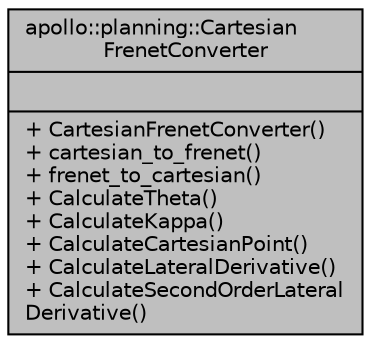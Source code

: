 digraph "apollo::planning::CartesianFrenetConverter"
{
  edge [fontname="Helvetica",fontsize="10",labelfontname="Helvetica",labelfontsize="10"];
  node [fontname="Helvetica",fontsize="10",shape=record];
  Node1 [label="{apollo::planning::Cartesian\lFrenetConverter\n||+ CartesianFrenetConverter()\l+ cartesian_to_frenet()\l+ frenet_to_cartesian()\l+ CalculateTheta()\l+ CalculateKappa()\l+ CalculateCartesianPoint()\l+ CalculateLateralDerivative()\l+ CalculateSecondOrderLateral\lDerivative()\l}",height=0.2,width=0.4,color="black", fillcolor="grey75", style="filled" fontcolor="black"];
}
